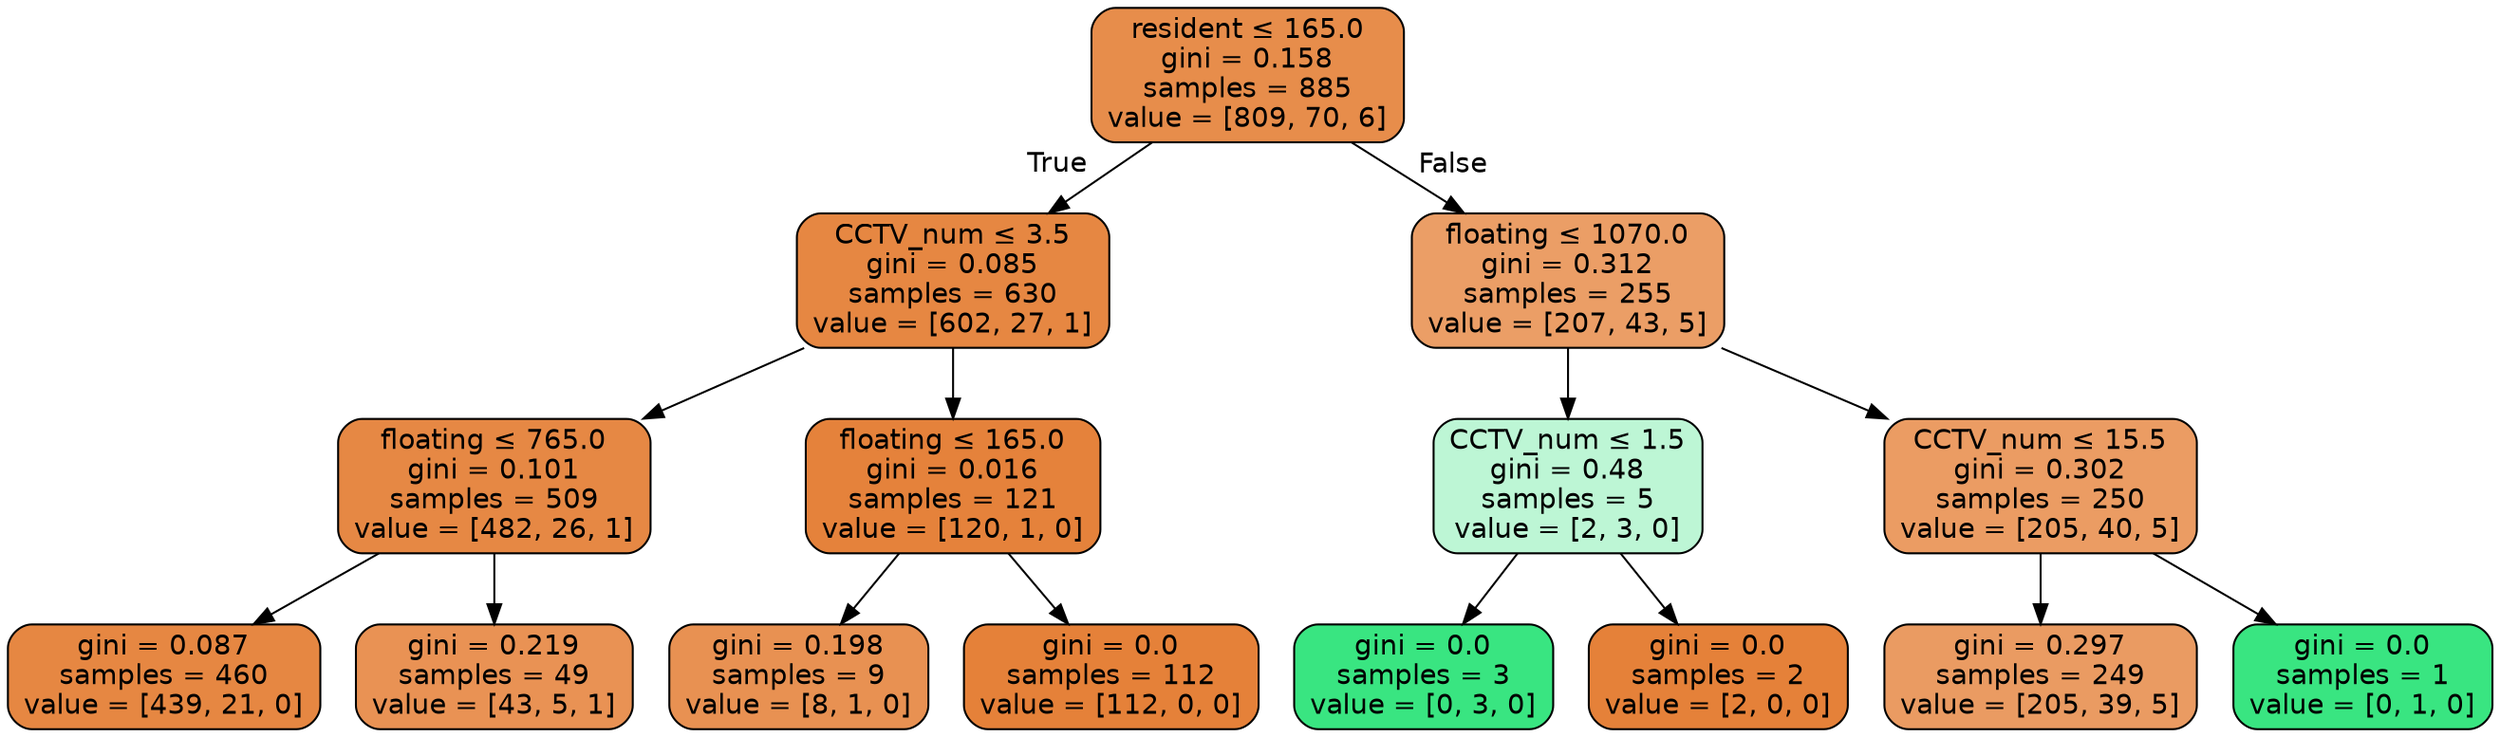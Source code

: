 digraph Tree {
node [shape=box, style="filled, rounded", color="black", fontname=helvetica] ;
edge [fontname=helvetica] ;
0 [label=<resident &le; 165.0<br/>gini = 0.158<br/>samples = 885<br/>value = [809, 70, 6]>, fillcolor="#e78d4b"] ;
1 [label=<CCTV_num &le; 3.5<br/>gini = 0.085<br/>samples = 630<br/>value = [602, 27, 1]>, fillcolor="#e68742"] ;
0 -> 1 [labeldistance=2.5, labelangle=45, headlabel="True"] ;
2 [label=<floating &le; 765.0<br/>gini = 0.101<br/>samples = 509<br/>value = [482, 26, 1]>, fillcolor="#e68844"] ;
1 -> 2 ;
3 [label=<gini = 0.087<br/>samples = 460<br/>value = [439, 21, 0]>, fillcolor="#e68742"] ;
2 -> 3 ;
4 [label=<gini = 0.219<br/>samples = 49<br/>value = [43, 5, 1]>, fillcolor="#e99254"] ;
2 -> 4 ;
5 [label=<floating &le; 165.0<br/>gini = 0.016<br/>samples = 121<br/>value = [120, 1, 0]>, fillcolor="#e5823b"] ;
1 -> 5 ;
6 [label=<gini = 0.198<br/>samples = 9<br/>value = [8, 1, 0]>, fillcolor="#e89152"] ;
5 -> 6 ;
7 [label=<gini = 0.0<br/>samples = 112<br/>value = [112, 0, 0]>, fillcolor="#e58139"] ;
5 -> 7 ;
8 [label=<floating &le; 1070.0<br/>gini = 0.312<br/>samples = 255<br/>value = [207, 43, 5]>, fillcolor="#eb9e66"] ;
0 -> 8 [labeldistance=2.5, labelangle=-45, headlabel="False"] ;
9 [label=<CCTV_num &le; 1.5<br/>gini = 0.48<br/>samples = 5<br/>value = [2, 3, 0]>, fillcolor="#bdf6d5"] ;
8 -> 9 ;
10 [label=<gini = 0.0<br/>samples = 3<br/>value = [0, 3, 0]>, fillcolor="#39e581"] ;
9 -> 10 ;
11 [label=<gini = 0.0<br/>samples = 2<br/>value = [2, 0, 0]>, fillcolor="#e58139"] ;
9 -> 11 ;
12 [label=<CCTV_num &le; 15.5<br/>gini = 0.302<br/>samples = 250<br/>value = [205, 40, 5]>, fillcolor="#eb9c63"] ;
8 -> 12 ;
13 [label=<gini = 0.297<br/>samples = 249<br/>value = [205, 39, 5]>, fillcolor="#ea9b62"] ;
12 -> 13 ;
14 [label=<gini = 0.0<br/>samples = 1<br/>value = [0, 1, 0]>, fillcolor="#39e581"] ;
12 -> 14 ;
}